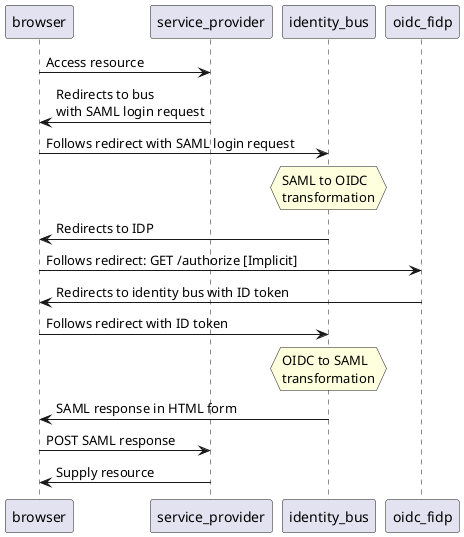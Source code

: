 @startuml
participant browser as user_agent
participant service_provider
participant identity_bus
participant oidc_fidp

user_agent -> service_provider : Access resource
service_provider -> user_agent : Redirects to bus\nwith SAML login request
user_agent -> identity_bus : Follows redirect with SAML login request

hnote over identity_bus : SAML to OIDC \ntransformation

identity_bus -> user_agent : Redirects to IDP
user_agent -> oidc_fidp : Follows redirect: GET /authorize [Implicit]

oidc_fidp -> user_agent : Redirects to identity bus with ID token
user_agent -> identity_bus : Follows redirect with ID token

hnote over identity_bus : OIDC to SAML \ntransformation

identity_bus -> user_agent : SAML response in HTML form
user_agent -> service_provider : POST SAML response
service_provider -> user_agent : Supply resource

@enduml